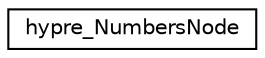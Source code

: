 digraph "Graphical Class Hierarchy"
{
 // LATEX_PDF_SIZE
  edge [fontname="Helvetica",fontsize="10",labelfontname="Helvetica",labelfontsize="10"];
  node [fontname="Helvetica",fontsize="10",shape=record];
  rankdir="LR";
  Node0 [label="hypre_NumbersNode",height=0.2,width=0.4,color="black", fillcolor="white", style="filled",URL="$structhypre___numbers_node.html",tooltip=" "];
}

